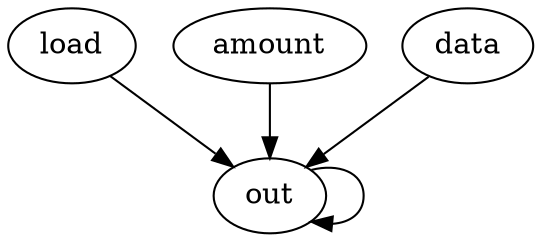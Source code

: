 digraph "" {
	load -> out	[weight=1.0];
	amount -> out	[weight=1.0];
	data -> out	[weight=1.0];
	out -> out	[weight=1.0];
}
